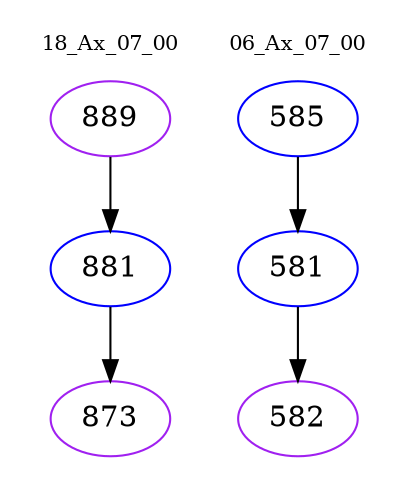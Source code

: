 digraph{
subgraph cluster_0 {
color = white
label = "18_Ax_07_00";
fontsize=10;
T0_889 [label="889", color="purple"]
T0_889 -> T0_881 [color="black"]
T0_881 [label="881", color="blue"]
T0_881 -> T0_873 [color="black"]
T0_873 [label="873", color="purple"]
}
subgraph cluster_1 {
color = white
label = "06_Ax_07_00";
fontsize=10;
T1_585 [label="585", color="blue"]
T1_585 -> T1_581 [color="black"]
T1_581 [label="581", color="blue"]
T1_581 -> T1_582 [color="black"]
T1_582 [label="582", color="purple"]
}
}
